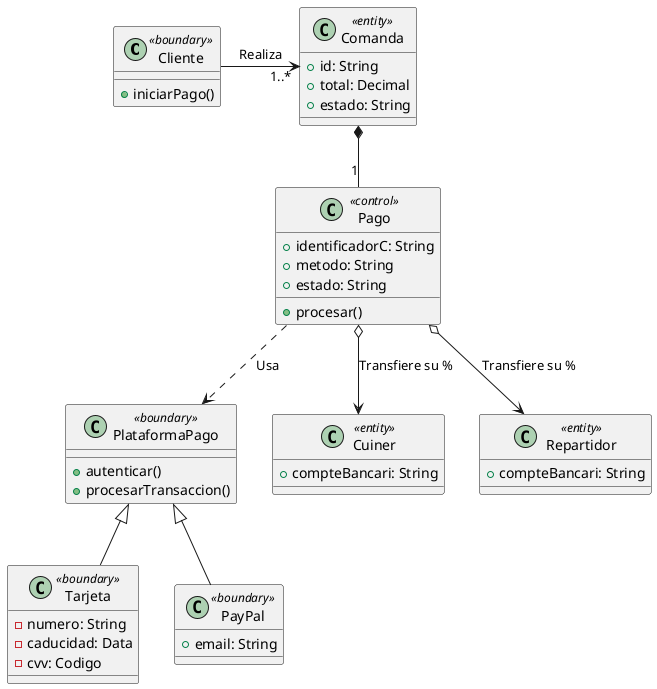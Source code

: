 @startuml

class Cliente <<boundary>> {
  + iniciarPago()
}

class Comanda <<entity>> {
  + id: String
  + total: Decimal
  + estado: String
}

class Pago <<control>> {
  + identificadorC: String
  + metodo: String
  + estado: String
  + procesar()
}

class Cuiner <<entity>> {
  + compteBancari: String
}

class Repartidor <<entity>> {
  + compteBancari: String
}

class "Tarjeta" <<boundary>> {
  - numero: String
  - caducidad: Data
  - cvv: Codigo
}

class PayPal <<boundary>> {
  + email: String
}

class PlataformaPago <<boundary>> {
  + autenticar()
  + procesarTransaccion()
}

Cliente -> "1..*" Comanda : "Realiza"

Comanda *-- "1" Pago 
Pago ..> PlataformaPago : "Usa" 

Pago o--> Cuiner : "Transfiere su %"
Pago o--> Repartidor : "Transfiere su %"

Tarjeta -up-|> PlataformaPago 
PayPal -up-|> PlataformaPago 

@enduml
